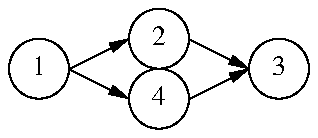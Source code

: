 .PS
circlerad = .15
linewid = .3
lineht = .15

C1: circle "1"
line up right ->
right

C2: circle "2"
line down right ->
right

C3: circle "3"

move to C1.e
line down right ->
right

C4: circle "4"
line to C3.w ->

.PE